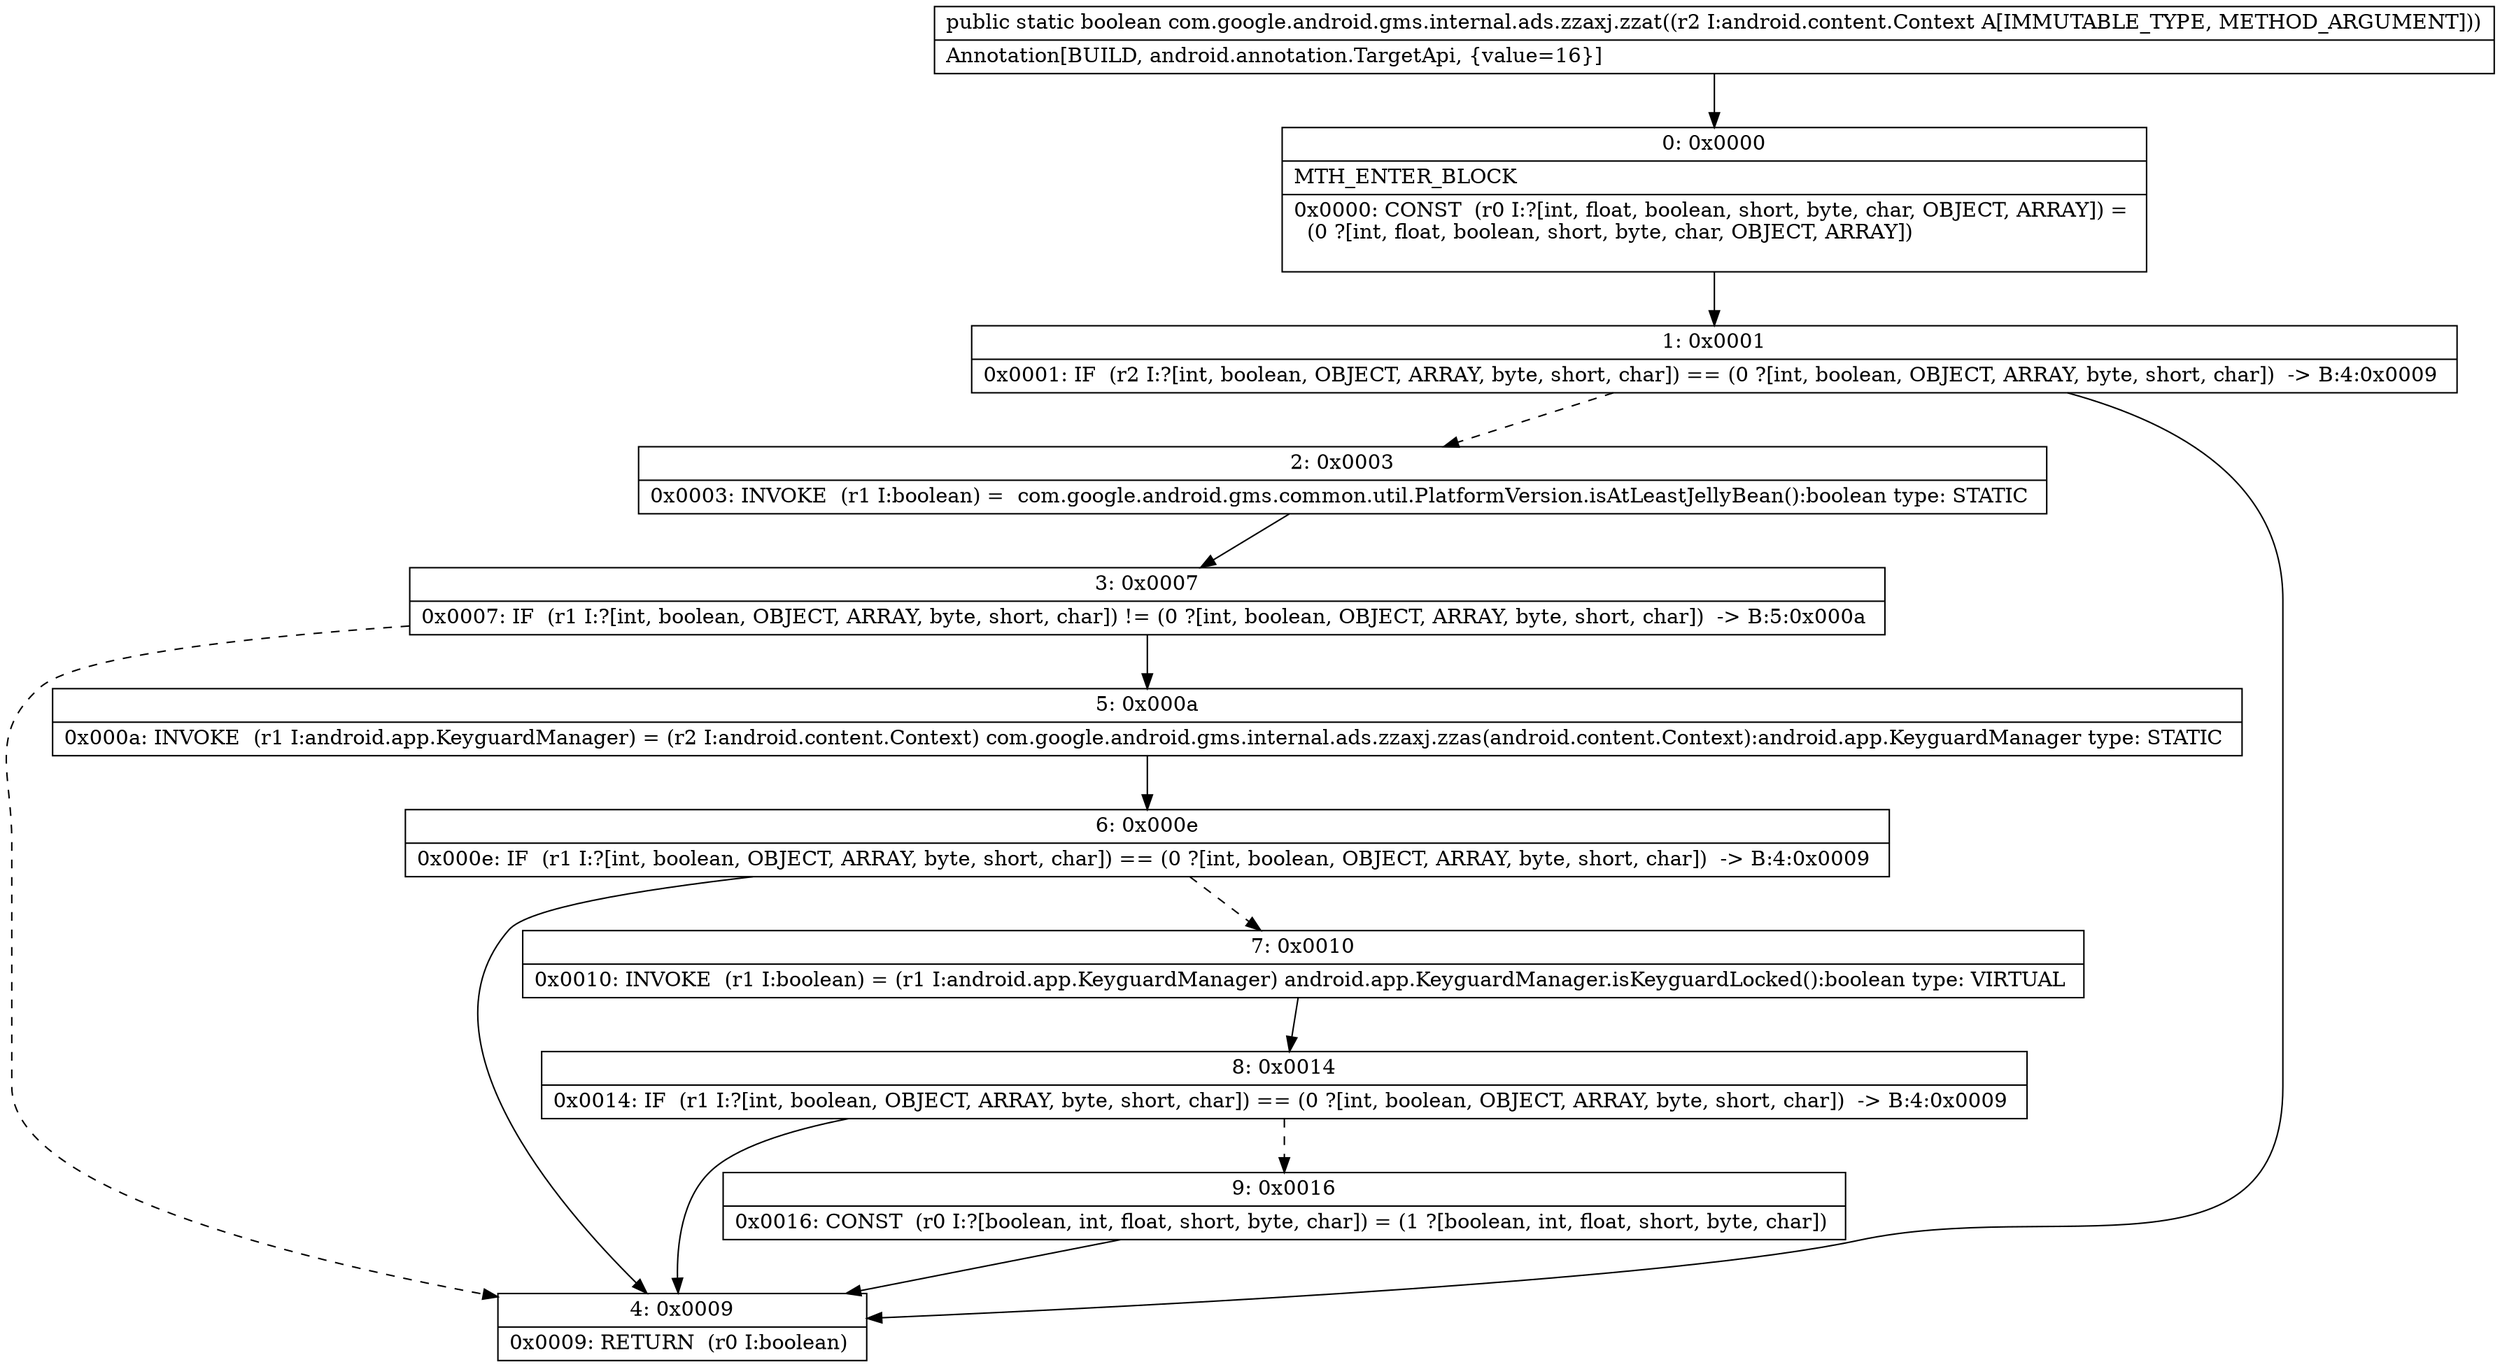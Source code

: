 digraph "CFG forcom.google.android.gms.internal.ads.zzaxj.zzat(Landroid\/content\/Context;)Z" {
Node_0 [shape=record,label="{0\:\ 0x0000|MTH_ENTER_BLOCK\l|0x0000: CONST  (r0 I:?[int, float, boolean, short, byte, char, OBJECT, ARRAY]) = \l  (0 ?[int, float, boolean, short, byte, char, OBJECT, ARRAY])\l \l}"];
Node_1 [shape=record,label="{1\:\ 0x0001|0x0001: IF  (r2 I:?[int, boolean, OBJECT, ARRAY, byte, short, char]) == (0 ?[int, boolean, OBJECT, ARRAY, byte, short, char])  \-\> B:4:0x0009 \l}"];
Node_2 [shape=record,label="{2\:\ 0x0003|0x0003: INVOKE  (r1 I:boolean) =  com.google.android.gms.common.util.PlatformVersion.isAtLeastJellyBean():boolean type: STATIC \l}"];
Node_3 [shape=record,label="{3\:\ 0x0007|0x0007: IF  (r1 I:?[int, boolean, OBJECT, ARRAY, byte, short, char]) != (0 ?[int, boolean, OBJECT, ARRAY, byte, short, char])  \-\> B:5:0x000a \l}"];
Node_4 [shape=record,label="{4\:\ 0x0009|0x0009: RETURN  (r0 I:boolean) \l}"];
Node_5 [shape=record,label="{5\:\ 0x000a|0x000a: INVOKE  (r1 I:android.app.KeyguardManager) = (r2 I:android.content.Context) com.google.android.gms.internal.ads.zzaxj.zzas(android.content.Context):android.app.KeyguardManager type: STATIC \l}"];
Node_6 [shape=record,label="{6\:\ 0x000e|0x000e: IF  (r1 I:?[int, boolean, OBJECT, ARRAY, byte, short, char]) == (0 ?[int, boolean, OBJECT, ARRAY, byte, short, char])  \-\> B:4:0x0009 \l}"];
Node_7 [shape=record,label="{7\:\ 0x0010|0x0010: INVOKE  (r1 I:boolean) = (r1 I:android.app.KeyguardManager) android.app.KeyguardManager.isKeyguardLocked():boolean type: VIRTUAL \l}"];
Node_8 [shape=record,label="{8\:\ 0x0014|0x0014: IF  (r1 I:?[int, boolean, OBJECT, ARRAY, byte, short, char]) == (0 ?[int, boolean, OBJECT, ARRAY, byte, short, char])  \-\> B:4:0x0009 \l}"];
Node_9 [shape=record,label="{9\:\ 0x0016|0x0016: CONST  (r0 I:?[boolean, int, float, short, byte, char]) = (1 ?[boolean, int, float, short, byte, char]) \l}"];
MethodNode[shape=record,label="{public static boolean com.google.android.gms.internal.ads.zzaxj.zzat((r2 I:android.content.Context A[IMMUTABLE_TYPE, METHOD_ARGUMENT]))  | Annotation[BUILD, android.annotation.TargetApi, \{value=16\}]\l}"];
MethodNode -> Node_0;
Node_0 -> Node_1;
Node_1 -> Node_2[style=dashed];
Node_1 -> Node_4;
Node_2 -> Node_3;
Node_3 -> Node_4[style=dashed];
Node_3 -> Node_5;
Node_5 -> Node_6;
Node_6 -> Node_4;
Node_6 -> Node_7[style=dashed];
Node_7 -> Node_8;
Node_8 -> Node_4;
Node_8 -> Node_9[style=dashed];
Node_9 -> Node_4;
}

